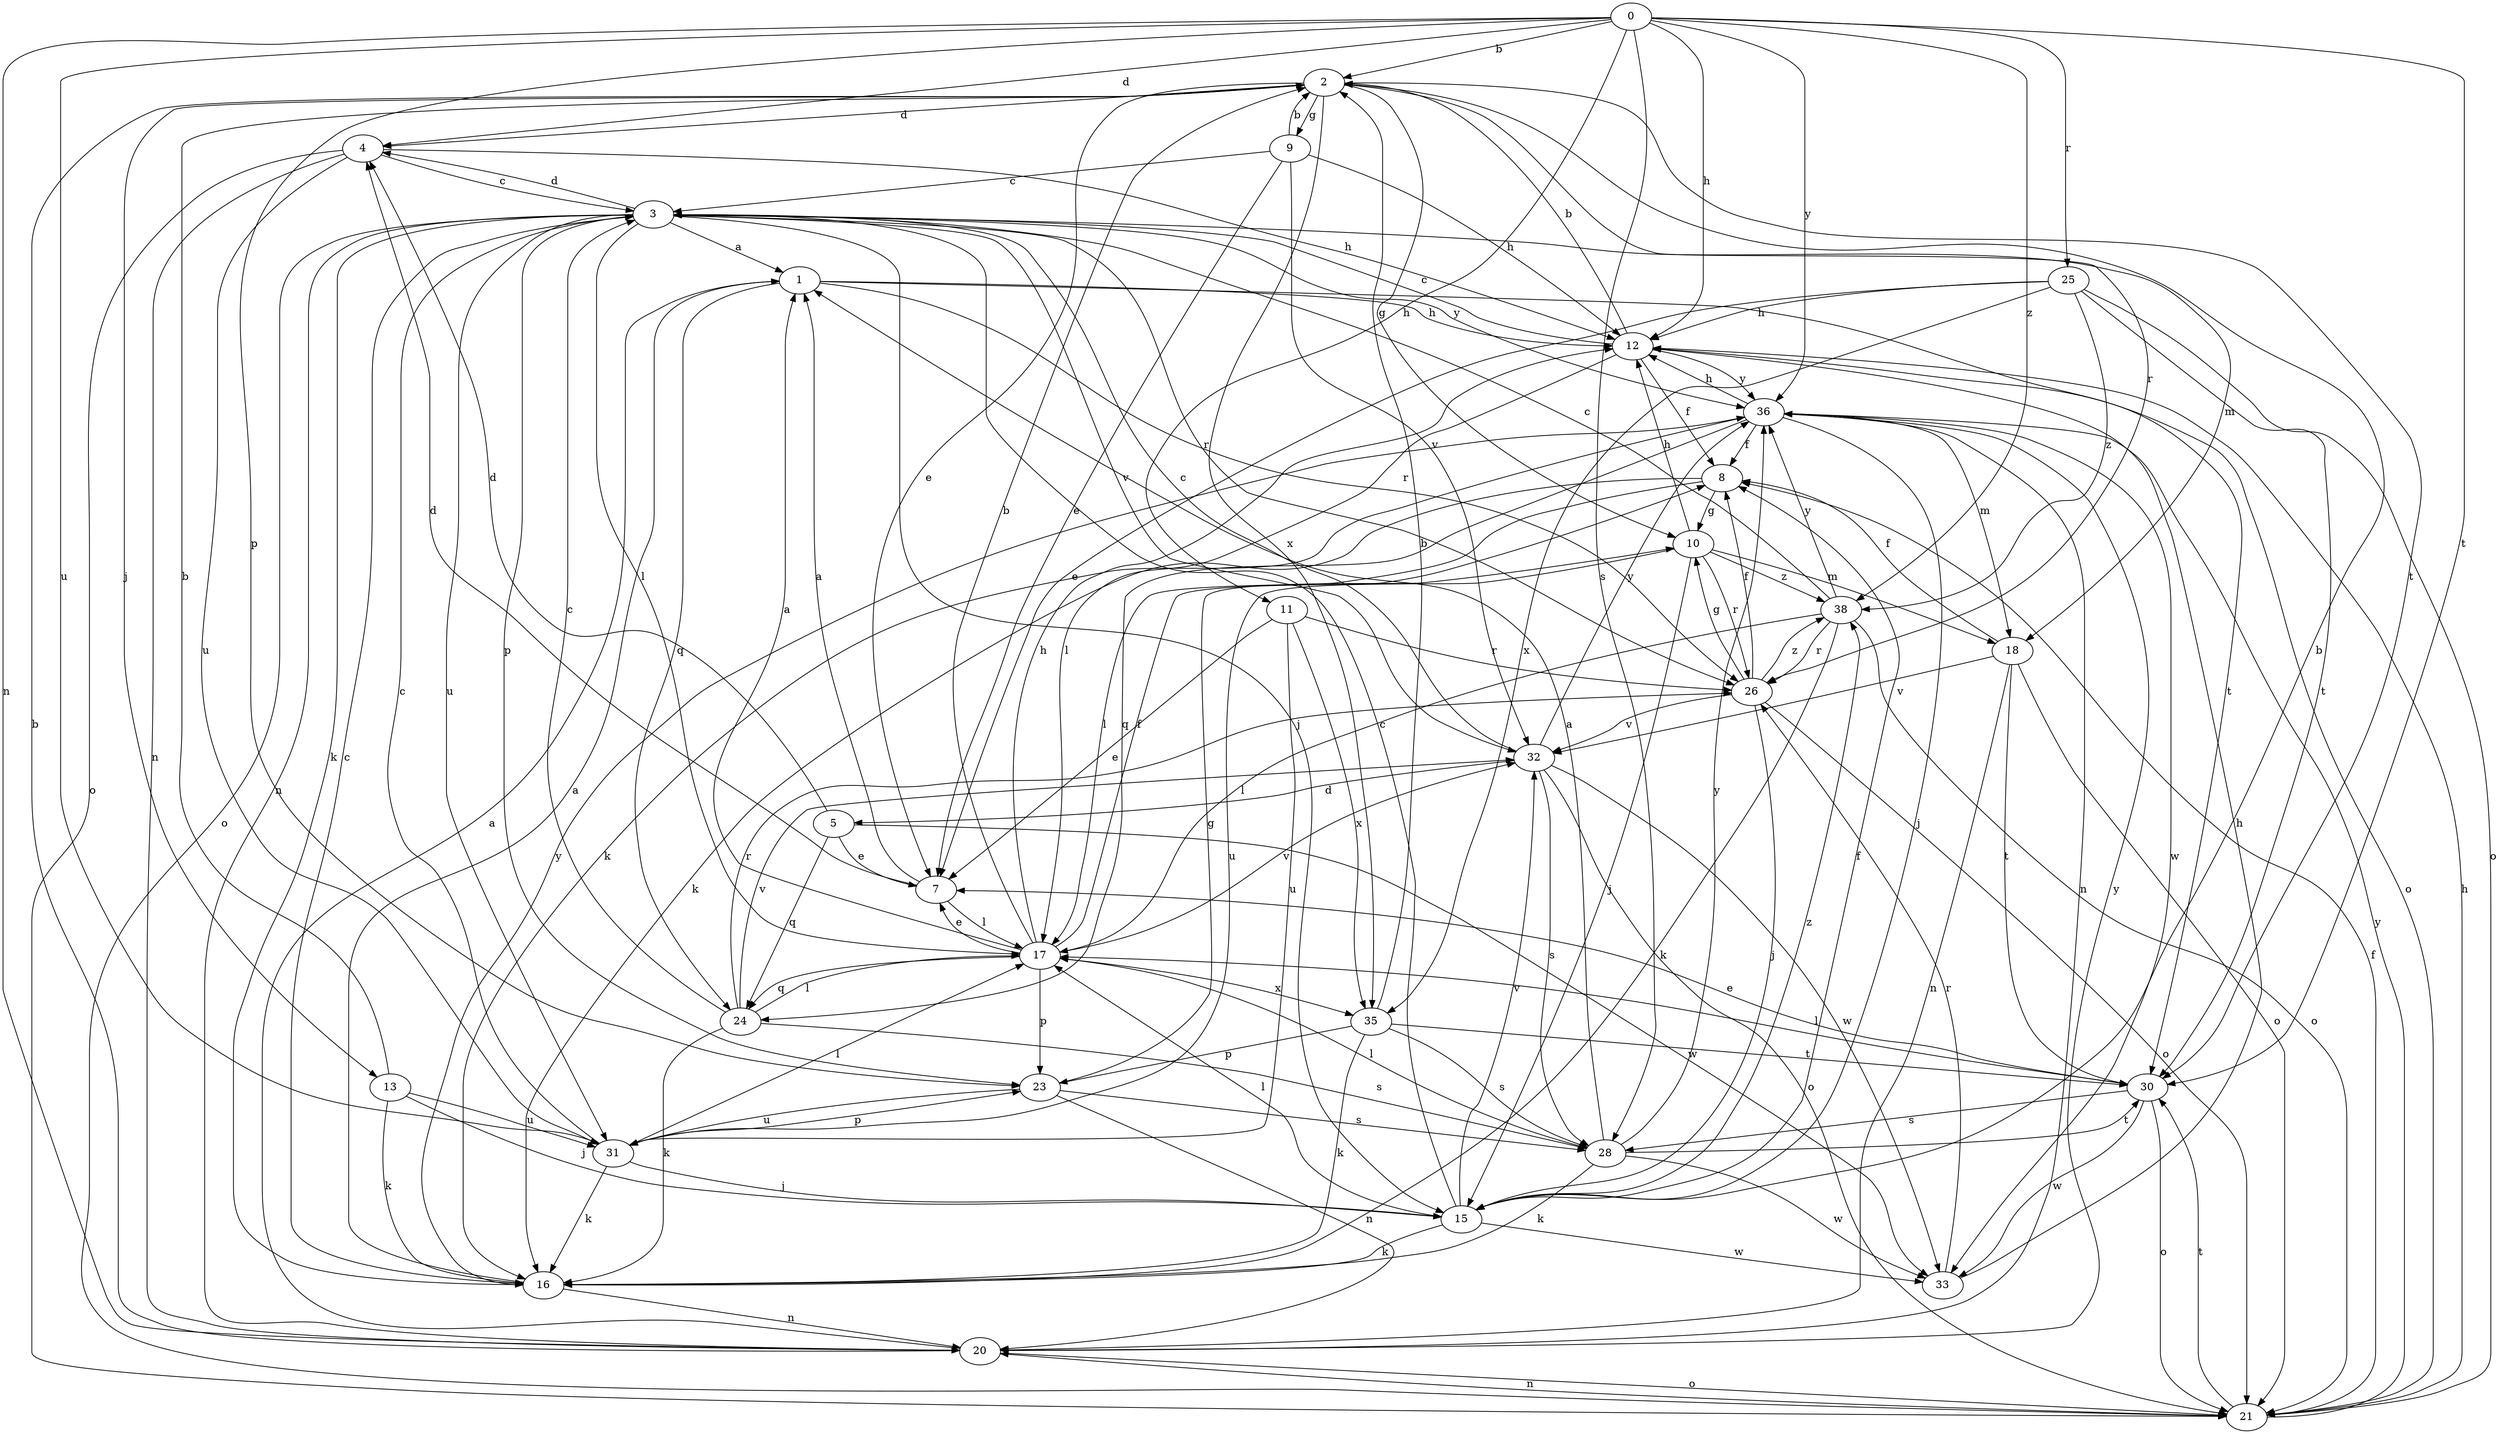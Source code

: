 strict digraph  {
0;
1;
2;
3;
4;
5;
7;
8;
9;
10;
11;
12;
13;
15;
16;
17;
18;
20;
21;
23;
24;
25;
26;
28;
30;
31;
32;
33;
35;
36;
38;
0 -> 2  [label=b];
0 -> 4  [label=d];
0 -> 11  [label=h];
0 -> 12  [label=h];
0 -> 20  [label=n];
0 -> 23  [label=p];
0 -> 25  [label=r];
0 -> 28  [label=s];
0 -> 30  [label=t];
0 -> 31  [label=u];
0 -> 36  [label=y];
0 -> 38  [label=z];
1 -> 12  [label=h];
1 -> 24  [label=q];
1 -> 26  [label=r];
1 -> 30  [label=t];
2 -> 4  [label=d];
2 -> 7  [label=e];
2 -> 9  [label=g];
2 -> 10  [label=g];
2 -> 13  [label=j];
2 -> 26  [label=r];
2 -> 30  [label=t];
2 -> 35  [label=x];
3 -> 1  [label=a];
3 -> 4  [label=d];
3 -> 15  [label=j];
3 -> 16  [label=k];
3 -> 17  [label=l];
3 -> 18  [label=m];
3 -> 20  [label=n];
3 -> 21  [label=o];
3 -> 23  [label=p];
3 -> 26  [label=r];
3 -> 31  [label=u];
3 -> 32  [label=v];
3 -> 36  [label=y];
4 -> 3  [label=c];
4 -> 12  [label=h];
4 -> 20  [label=n];
4 -> 21  [label=o];
4 -> 31  [label=u];
5 -> 4  [label=d];
5 -> 7  [label=e];
5 -> 24  [label=q];
5 -> 33  [label=w];
7 -> 1  [label=a];
7 -> 4  [label=d];
7 -> 17  [label=l];
8 -> 10  [label=g];
8 -> 16  [label=k];
8 -> 17  [label=l];
9 -> 2  [label=b];
9 -> 3  [label=c];
9 -> 7  [label=e];
9 -> 12  [label=h];
9 -> 32  [label=v];
10 -> 12  [label=h];
10 -> 15  [label=j];
10 -> 18  [label=m];
10 -> 26  [label=r];
10 -> 31  [label=u];
10 -> 38  [label=z];
11 -> 7  [label=e];
11 -> 26  [label=r];
11 -> 31  [label=u];
11 -> 35  [label=x];
12 -> 2  [label=b];
12 -> 3  [label=c];
12 -> 8  [label=f];
12 -> 17  [label=l];
12 -> 21  [label=o];
12 -> 36  [label=y];
13 -> 2  [label=b];
13 -> 15  [label=j];
13 -> 16  [label=k];
13 -> 31  [label=u];
15 -> 2  [label=b];
15 -> 3  [label=c];
15 -> 8  [label=f];
15 -> 16  [label=k];
15 -> 17  [label=l];
15 -> 32  [label=v];
15 -> 33  [label=w];
15 -> 38  [label=z];
16 -> 1  [label=a];
16 -> 3  [label=c];
16 -> 20  [label=n];
16 -> 36  [label=y];
17 -> 1  [label=a];
17 -> 2  [label=b];
17 -> 7  [label=e];
17 -> 8  [label=f];
17 -> 12  [label=h];
17 -> 23  [label=p];
17 -> 24  [label=q];
17 -> 32  [label=v];
17 -> 35  [label=x];
18 -> 8  [label=f];
18 -> 20  [label=n];
18 -> 21  [label=o];
18 -> 30  [label=t];
18 -> 32  [label=v];
20 -> 1  [label=a];
20 -> 2  [label=b];
20 -> 21  [label=o];
20 -> 36  [label=y];
21 -> 8  [label=f];
21 -> 12  [label=h];
21 -> 20  [label=n];
21 -> 30  [label=t];
21 -> 36  [label=y];
23 -> 10  [label=g];
23 -> 20  [label=n];
23 -> 28  [label=s];
23 -> 31  [label=u];
24 -> 3  [label=c];
24 -> 16  [label=k];
24 -> 17  [label=l];
24 -> 26  [label=r];
24 -> 28  [label=s];
24 -> 32  [label=v];
25 -> 7  [label=e];
25 -> 12  [label=h];
25 -> 21  [label=o];
25 -> 30  [label=t];
25 -> 35  [label=x];
25 -> 38  [label=z];
26 -> 8  [label=f];
26 -> 10  [label=g];
26 -> 15  [label=j];
26 -> 21  [label=o];
26 -> 32  [label=v];
26 -> 38  [label=z];
28 -> 1  [label=a];
28 -> 16  [label=k];
28 -> 17  [label=l];
28 -> 30  [label=t];
28 -> 33  [label=w];
28 -> 36  [label=y];
30 -> 7  [label=e];
30 -> 17  [label=l];
30 -> 21  [label=o];
30 -> 28  [label=s];
30 -> 33  [label=w];
31 -> 3  [label=c];
31 -> 15  [label=j];
31 -> 16  [label=k];
31 -> 17  [label=l];
31 -> 23  [label=p];
32 -> 3  [label=c];
32 -> 5  [label=d];
32 -> 21  [label=o];
32 -> 28  [label=s];
32 -> 33  [label=w];
32 -> 36  [label=y];
33 -> 12  [label=h];
33 -> 26  [label=r];
35 -> 2  [label=b];
35 -> 16  [label=k];
35 -> 23  [label=p];
35 -> 28  [label=s];
35 -> 30  [label=t];
36 -> 8  [label=f];
36 -> 12  [label=h];
36 -> 15  [label=j];
36 -> 16  [label=k];
36 -> 18  [label=m];
36 -> 20  [label=n];
36 -> 24  [label=q];
36 -> 33  [label=w];
38 -> 3  [label=c];
38 -> 16  [label=k];
38 -> 17  [label=l];
38 -> 21  [label=o];
38 -> 26  [label=r];
38 -> 36  [label=y];
}
